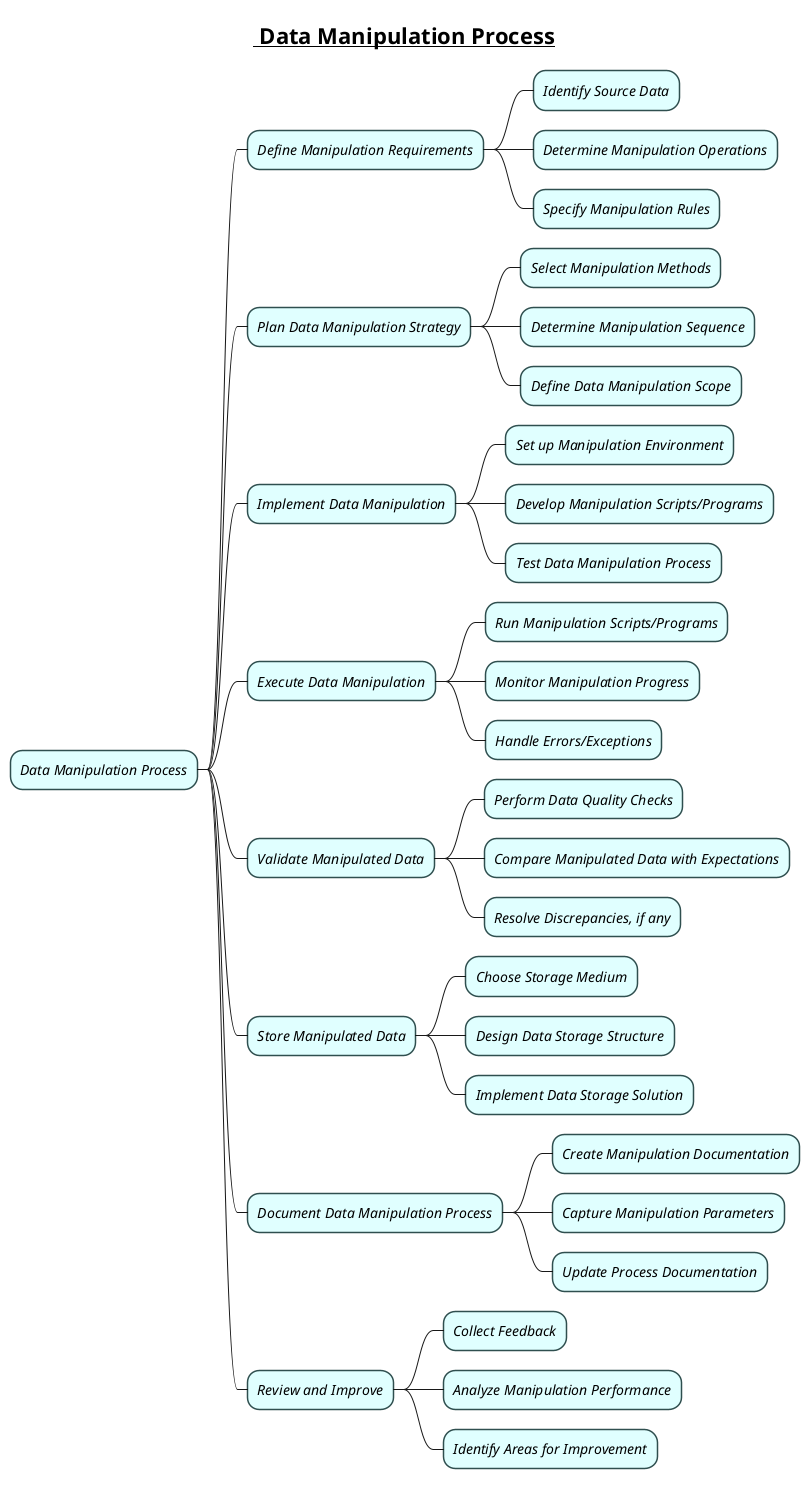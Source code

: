 @startmindmap
skinparam node {
    BorderColor DarkSlateGray
    BackgroundColor LightCyan
    FontStyle italic
}
skinparam connector {
    Color DarkSlateGray
    FontStyle Bold
}

title =__ Data Manipulation Process__
* Data Manipulation Process

** Define Manipulation Requirements
*** Identify Source Data
*** Determine Manipulation Operations
*** Specify Manipulation Rules

** Plan Data Manipulation Strategy
*** Select Manipulation Methods
*** Determine Manipulation Sequence
*** Define Data Manipulation Scope

** Implement Data Manipulation
*** Set up Manipulation Environment
*** Develop Manipulation Scripts/Programs
*** Test Data Manipulation Process

** Execute Data Manipulation
*** Run Manipulation Scripts/Programs
*** Monitor Manipulation Progress
*** Handle Errors/Exceptions

** Validate Manipulated Data
*** Perform Data Quality Checks
*** Compare Manipulated Data with Expectations
*** Resolve Discrepancies, if any

** Store Manipulated Data
*** Choose Storage Medium
*** Design Data Storage Structure
*** Implement Data Storage Solution

** Document Data Manipulation Process
*** Create Manipulation Documentation
*** Capture Manipulation Parameters
*** Update Process Documentation

** Review and Improve
*** Collect Feedback
*** Analyze Manipulation Performance
*** Identify Areas for Improvement
@endmindmap
